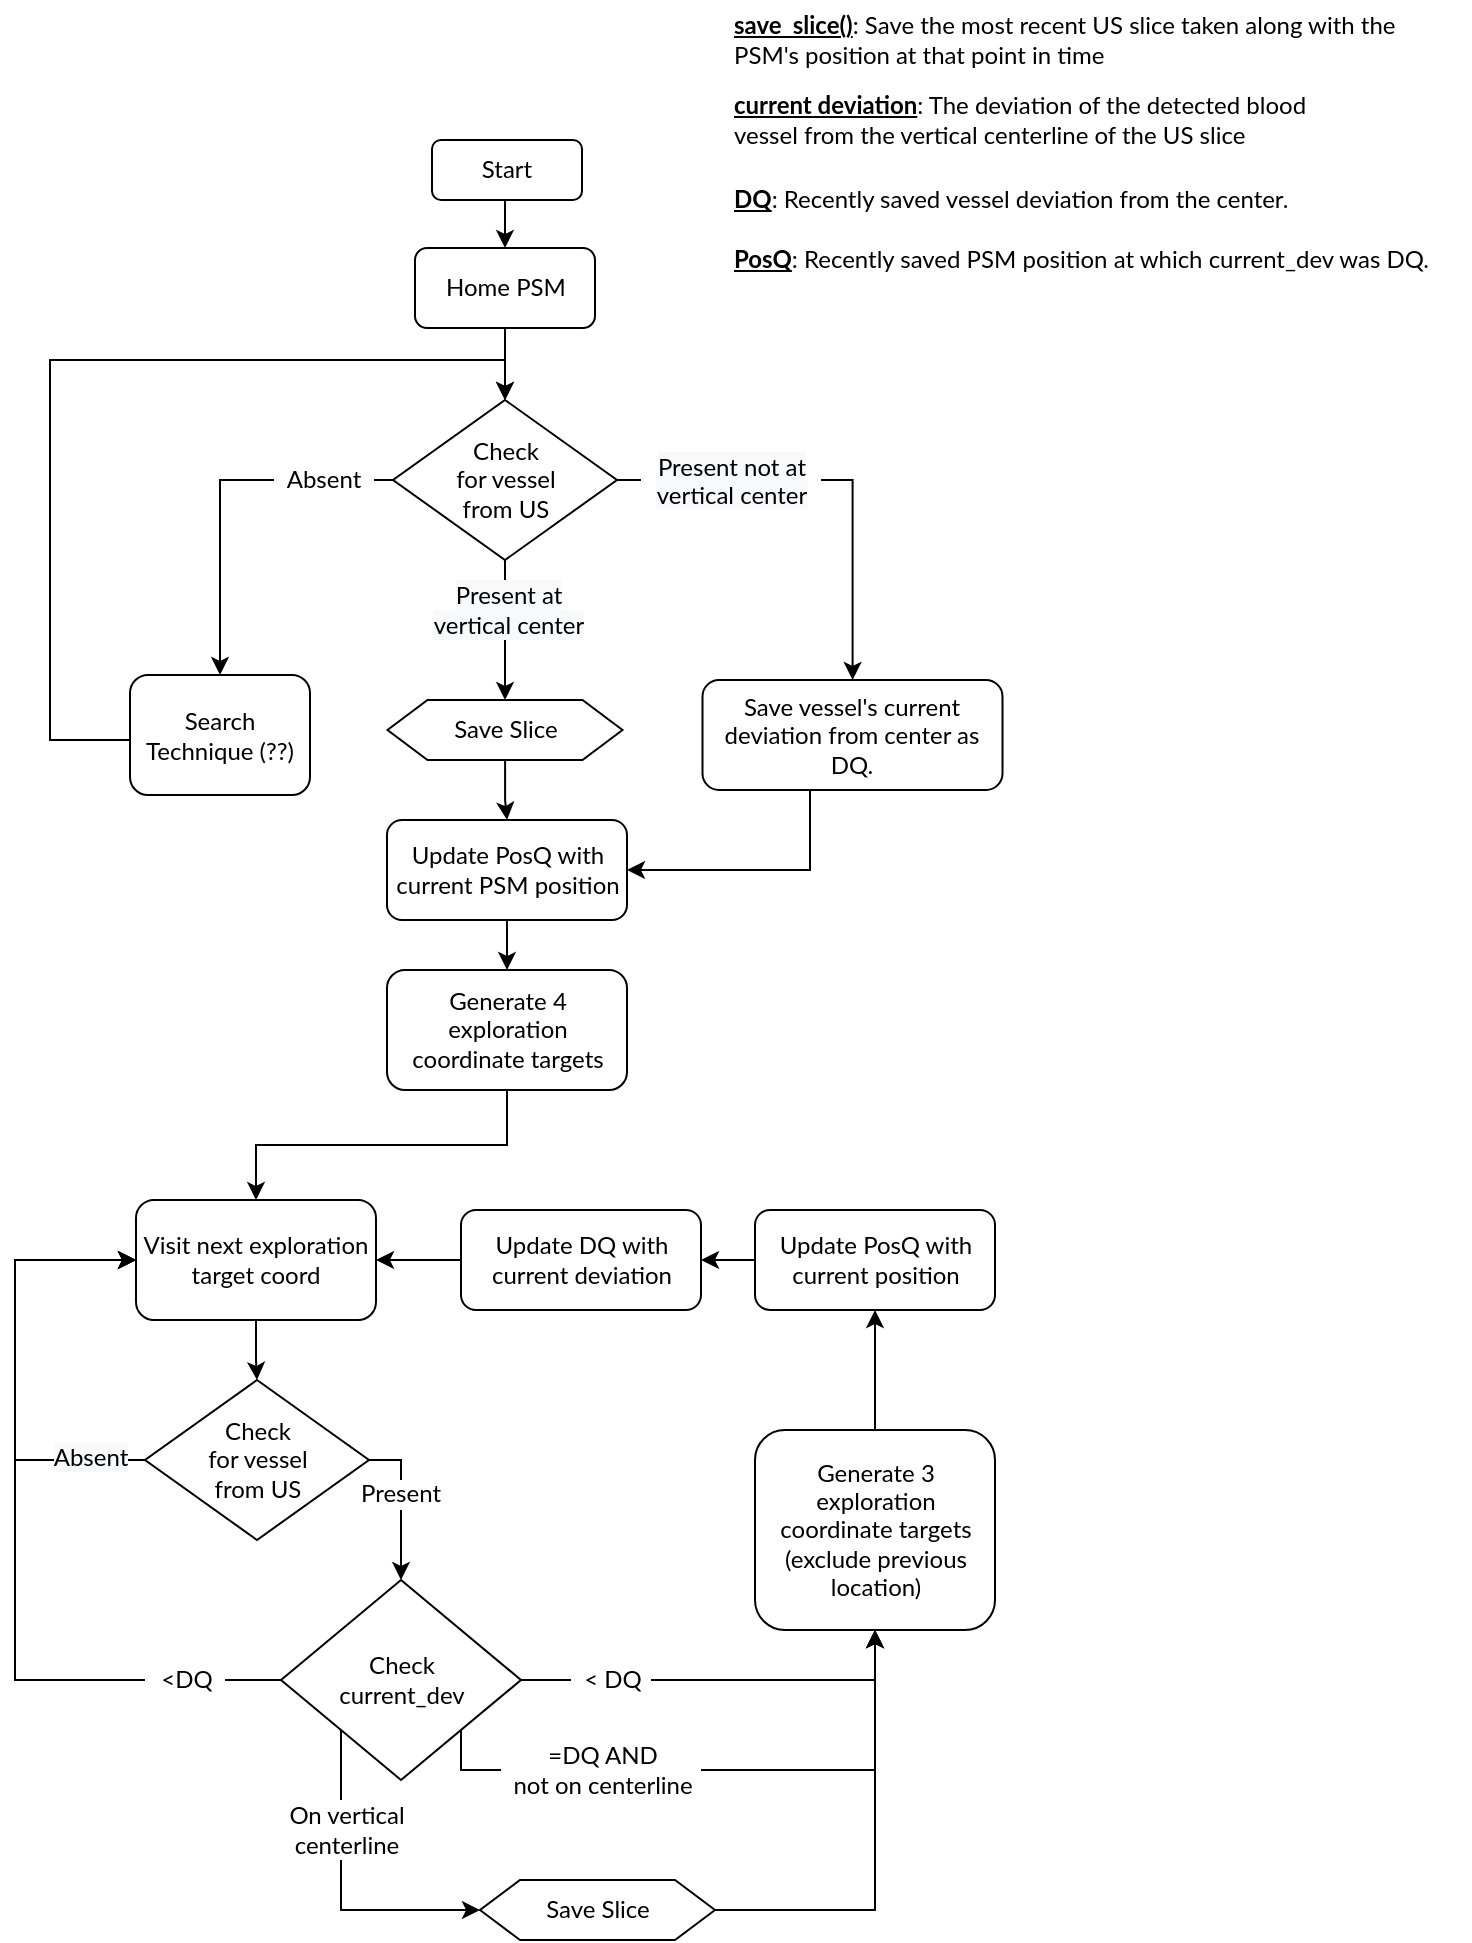 <mxfile version="14.4.2" type="device"><diagram id="7vroLN38pDb3L2cYvyM4" name="Page-1"><mxGraphModel dx="1186" dy="663" grid="1" gridSize="10" guides="1" tooltips="1" connect="1" arrows="1" fold="1" page="1" pageScale="1" pageWidth="850" pageHeight="1100" math="0" shadow="0"><root><mxCell id="0"/><mxCell id="1" parent="0"/><mxCell id="KVfy8TX9yBjTmx2TsnKS-17" style="edgeStyle=orthogonalEdgeStyle;rounded=0;orthogonalLoop=1;jettySize=auto;html=1;exitX=0.5;exitY=1;exitDx=0;exitDy=0;entryX=0.5;entryY=0;entryDx=0;entryDy=0;fontSize=12;fontFamily=Lato;fontSource=https%3A%2F%2Ffonts.googleapis.com%2Fcss%3Ffamily%3DLato;" edge="1" parent="1" source="KVfy8TX9yBjTmx2TsnKS-1" target="KVfy8TX9yBjTmx2TsnKS-2"><mxGeometry relative="1" as="geometry"/></mxCell><mxCell id="KVfy8TX9yBjTmx2TsnKS-1" value="Start" style="rounded=1;whiteSpace=wrap;html=1;fontSize=12;fontFamily=Lato;fontSource=https%3A%2F%2Ffonts.googleapis.com%2Fcss%3Ffamily%3DLato;" vertex="1" parent="1"><mxGeometry x="361" y="140" width="75" height="30" as="geometry"/></mxCell><mxCell id="KVfy8TX9yBjTmx2TsnKS-18" style="edgeStyle=orthogonalEdgeStyle;rounded=0;orthogonalLoop=1;jettySize=auto;html=1;exitX=0.5;exitY=1;exitDx=0;exitDy=0;entryX=0.5;entryY=0;entryDx=0;entryDy=0;fontSize=12;fontFamily=Lato;fontSource=https%3A%2F%2Ffonts.googleapis.com%2Fcss%3Ffamily%3DLato;" edge="1" parent="1" source="KVfy8TX9yBjTmx2TsnKS-2" target="KVfy8TX9yBjTmx2TsnKS-10"><mxGeometry relative="1" as="geometry"/></mxCell><mxCell id="KVfy8TX9yBjTmx2TsnKS-2" value="Home PSM" style="rounded=1;whiteSpace=wrap;html=1;fontSize=12;fontFamily=Lato;fontSource=https%3A%2F%2Ffonts.googleapis.com%2Fcss%3Ffamily%3DLato;" vertex="1" parent="1"><mxGeometry x="352.5" y="194" width="90" height="40" as="geometry"/></mxCell><mxCell id="KVfy8TX9yBjTmx2TsnKS-63" style="edgeStyle=orthogonalEdgeStyle;rounded=0;orthogonalLoop=1;jettySize=auto;html=1;exitX=0.5;exitY=1;exitDx=0;exitDy=0;entryX=0.5;entryY=0;entryDx=0;entryDy=0;fontSize=12;fontFamily=Lato;fontSource=https%3A%2F%2Ffonts.googleapis.com%2Fcss%3Ffamily%3DLato;" edge="1" parent="1" source="KVfy8TX9yBjTmx2TsnKS-3" target="KVfy8TX9yBjTmx2TsnKS-47"><mxGeometry relative="1" as="geometry"/></mxCell><mxCell id="KVfy8TX9yBjTmx2TsnKS-3" value="Generate 4 exploration coordinate targets" style="rounded=1;whiteSpace=wrap;html=1;fontSize=12;fontFamily=Lato;fontSource=https%3A%2F%2Ffonts.googleapis.com%2Fcss%3Ffamily%3DLato;" vertex="1" parent="1"><mxGeometry x="338.5" y="555" width="120" height="60" as="geometry"/></mxCell><mxCell id="KVfy8TX9yBjTmx2TsnKS-93" style="edgeStyle=orthogonalEdgeStyle;rounded=0;orthogonalLoop=1;jettySize=auto;html=1;entryX=0.5;entryY=0;entryDx=0;entryDy=0;fontSize=12;fontFamily=Lato;fontSource=https%3A%2F%2Ffonts.googleapis.com%2Fcss%3Ffamily%3DLato;" edge="1" parent="1" source="KVfy8TX9yBjTmx2TsnKS-4" target="KVfy8TX9yBjTmx2TsnKS-10"><mxGeometry relative="1" as="geometry"><Array as="points"><mxPoint x="170" y="440"/><mxPoint x="170" y="250"/><mxPoint x="398" y="250"/></Array></mxGeometry></mxCell><mxCell id="KVfy8TX9yBjTmx2TsnKS-4" value="Search Technique (??)" style="rounded=1;whiteSpace=wrap;html=1;fontSize=12;fontFamily=Lato;fontSource=https%3A%2F%2Ffonts.googleapis.com%2Fcss%3Ffamily%3DLato;" vertex="1" parent="1"><mxGeometry x="210" y="407.5" width="90" height="60" as="geometry"/></mxCell><mxCell id="KVfy8TX9yBjTmx2TsnKS-85" style="edgeStyle=orthogonalEdgeStyle;rounded=0;orthogonalLoop=1;jettySize=auto;html=1;exitX=0;exitY=0.5;exitDx=0;exitDy=0;entryX=0.5;entryY=0;entryDx=0;entryDy=0;fontSize=12;fontFamily=Lato;fontSource=https%3A%2F%2Ffonts.googleapis.com%2Fcss%3Ffamily%3DLato;" edge="1" parent="1" source="KVfy8TX9yBjTmx2TsnKS-10" target="KVfy8TX9yBjTmx2TsnKS-4"><mxGeometry relative="1" as="geometry"/></mxCell><mxCell id="KVfy8TX9yBjTmx2TsnKS-89" style="edgeStyle=orthogonalEdgeStyle;rounded=0;orthogonalLoop=1;jettySize=auto;html=1;exitX=1;exitY=0.5;exitDx=0;exitDy=0;fontSize=12;fontFamily=Lato;fontSource=https%3A%2F%2Ffonts.googleapis.com%2Fcss%3Ffamily%3DLato;" edge="1" parent="1" source="KVfy8TX9yBjTmx2TsnKS-10" target="KVfy8TX9yBjTmx2TsnKS-22"><mxGeometry relative="1" as="geometry"/></mxCell><mxCell id="KVfy8TX9yBjTmx2TsnKS-91" style="edgeStyle=orthogonalEdgeStyle;rounded=0;orthogonalLoop=1;jettySize=auto;html=1;exitX=0.5;exitY=1;exitDx=0;exitDy=0;entryX=0.5;entryY=0;entryDx=0;entryDy=0;fontSize=12;fontFamily=Lato;fontSource=https%3A%2F%2Ffonts.googleapis.com%2Fcss%3Ffamily%3DLato;" edge="1" parent="1" source="KVfy8TX9yBjTmx2TsnKS-10" target="KVfy8TX9yBjTmx2TsnKS-79"><mxGeometry relative="1" as="geometry"/></mxCell><mxCell id="KVfy8TX9yBjTmx2TsnKS-92" value="&lt;span style=&quot;font-size: 12px ; background-color: rgb(248 , 249 , 250)&quot;&gt;Present at&lt;/span&gt;&lt;br style=&quot;font-size: 12px ; background-color: rgb(248 , 249 , 250)&quot;&gt;&lt;span style=&quot;font-size: 12px ; background-color: rgb(248 , 249 , 250)&quot;&gt;vertical center&lt;/span&gt;" style="edgeLabel;html=1;align=center;verticalAlign=middle;resizable=0;points=[];fontSize=12;fontFamily=Lato;fontSource=https%3A%2F%2Ffonts.googleapis.com%2Fcss%3Ffamily%3DLato;" vertex="1" connectable="0" parent="KVfy8TX9yBjTmx2TsnKS-91"><mxGeometry x="-0.286" y="1" relative="1" as="geometry"><mxPoint as="offset"/></mxGeometry></mxCell><mxCell id="KVfy8TX9yBjTmx2TsnKS-10" value="Check &lt;br style=&quot;font-size: 12px;&quot;&gt;for vessel &lt;br style=&quot;font-size: 12px;&quot;&gt;from US" style="rhombus;whiteSpace=wrap;html=1;fontSize=12;fontFamily=Lato;fontSource=https%3A%2F%2Ffonts.googleapis.com%2Fcss%3Ffamily%3DLato;" vertex="1" parent="1"><mxGeometry x="341.5" y="270" width="112" height="80" as="geometry"/></mxCell><mxCell id="KVfy8TX9yBjTmx2TsnKS-97" style="edgeStyle=orthogonalEdgeStyle;rounded=0;orthogonalLoop=1;jettySize=auto;html=1;entryX=1;entryY=0.5;entryDx=0;entryDy=0;fontSize=12;fontFamily=Lato;fontSource=https%3A%2F%2Ffonts.googleapis.com%2Fcss%3Ffamily%3DLato;" edge="1" parent="1" source="KVfy8TX9yBjTmx2TsnKS-22" target="KVfy8TX9yBjTmx2TsnKS-95"><mxGeometry relative="1" as="geometry"><Array as="points"><mxPoint x="550" y="505"/></Array></mxGeometry></mxCell><mxCell id="KVfy8TX9yBjTmx2TsnKS-22" value="Save vessel's current deviation from center as DQ." style="rounded=1;whiteSpace=wrap;html=1;fontSize=12;fontFamily=Lato;fontSource=https%3A%2F%2Ffonts.googleapis.com%2Fcss%3Ffamily%3DLato;" vertex="1" parent="1"><mxGeometry x="496.25" y="410" width="150" height="55" as="geometry"/></mxCell><mxCell id="KVfy8TX9yBjTmx2TsnKS-46" style="edgeStyle=orthogonalEdgeStyle;rounded=0;orthogonalLoop=1;jettySize=auto;html=1;entryX=0.5;entryY=0;entryDx=0;entryDy=0;fontSize=12;fontFamily=Lato;fontSource=https%3A%2F%2Ffonts.googleapis.com%2Fcss%3Ffamily%3DLato;" edge="1" parent="1" source="KVfy8TX9yBjTmx2TsnKS-47" target="KVfy8TX9yBjTmx2TsnKS-48"><mxGeometry relative="1" as="geometry"/></mxCell><mxCell id="KVfy8TX9yBjTmx2TsnKS-47" value="Visit next exploration target coord" style="rounded=1;whiteSpace=wrap;html=1;fontSize=12;fontFamily=Lato;fontSource=https%3A%2F%2Ffonts.googleapis.com%2Fcss%3Ffamily%3DLato;" vertex="1" parent="1"><mxGeometry x="213" y="670" width="120" height="60" as="geometry"/></mxCell><mxCell id="KVfy8TX9yBjTmx2TsnKS-106" style="edgeStyle=orthogonalEdgeStyle;rounded=0;orthogonalLoop=1;jettySize=auto;html=1;exitX=1;exitY=0.5;exitDx=0;exitDy=0;entryX=0.5;entryY=0;entryDx=0;entryDy=0;fontSize=12;fontFamily=Lato;fontSource=https%3A%2F%2Ffonts.googleapis.com%2Fcss%3Ffamily%3DLato;" edge="1" parent="1" source="KVfy8TX9yBjTmx2TsnKS-48" target="KVfy8TX9yBjTmx2TsnKS-61"><mxGeometry relative="1" as="geometry"><Array as="points"><mxPoint x="345.5" y="800"/></Array></mxGeometry></mxCell><mxCell id="KVfy8TX9yBjTmx2TsnKS-108" value="Present" style="edgeLabel;html=1;align=center;verticalAlign=middle;resizable=0;points=[];fontSize=12;fontFamily=Lato;fontSource=https%3A%2F%2Ffonts.googleapis.com%2Fcss%3Ffamily%3DLato;" vertex="1" connectable="0" parent="KVfy8TX9yBjTmx2TsnKS-106"><mxGeometry x="-0.132" y="-1" relative="1" as="geometry"><mxPoint as="offset"/></mxGeometry></mxCell><mxCell id="KVfy8TX9yBjTmx2TsnKS-109" style="edgeStyle=orthogonalEdgeStyle;rounded=0;orthogonalLoop=1;jettySize=auto;html=1;exitX=0;exitY=0.5;exitDx=0;exitDy=0;entryX=0;entryY=0.5;entryDx=0;entryDy=0;fontSize=12;fontFamily=Lato;fontSource=https%3A%2F%2Ffonts.googleapis.com%2Fcss%3Ffamily%3DLato;" edge="1" parent="1" source="KVfy8TX9yBjTmx2TsnKS-48" target="KVfy8TX9yBjTmx2TsnKS-47"><mxGeometry relative="1" as="geometry"><Array as="points"><mxPoint x="152.5" y="800"/><mxPoint x="152.5" y="700"/></Array></mxGeometry></mxCell><mxCell id="KVfy8TX9yBjTmx2TsnKS-110" value="&lt;span style=&quot;font-size: 12px ; background-color: rgb(248 , 249 , 250)&quot;&gt;Absent&lt;/span&gt;" style="edgeLabel;html=1;align=center;verticalAlign=middle;resizable=0;points=[];fontSize=12;fontFamily=Lato;fontSource=https%3A%2F%2Ffonts.googleapis.com%2Fcss%3Ffamily%3DLato;" vertex="1" connectable="0" parent="KVfy8TX9yBjTmx2TsnKS-109"><mxGeometry x="-0.752" y="-1" relative="1" as="geometry"><mxPoint as="offset"/></mxGeometry></mxCell><mxCell id="KVfy8TX9yBjTmx2TsnKS-48" value="Check &lt;br style=&quot;font-size: 12px;&quot;&gt;for vessel &lt;br style=&quot;font-size: 12px;&quot;&gt;from US" style="rhombus;whiteSpace=wrap;html=1;fontSize=12;fontFamily=Lato;fontSource=https%3A%2F%2Ffonts.googleapis.com%2Fcss%3Ffamily%3DLato;" vertex="1" parent="1"><mxGeometry x="217.5" y="760" width="112" height="80" as="geometry"/></mxCell><mxCell id="KVfy8TX9yBjTmx2TsnKS-68" style="edgeStyle=orthogonalEdgeStyle;rounded=0;orthogonalLoop=1;jettySize=auto;html=1;fontSize=12;fontFamily=Lato;fontSource=https%3A%2F%2Ffonts.googleapis.com%2Fcss%3Ffamily%3DLato;" edge="1" parent="1" source="KVfy8TX9yBjTmx2TsnKS-56" target="KVfy8TX9yBjTmx2TsnKS-47"><mxGeometry relative="1" as="geometry"><Array as="points"><mxPoint x="152.5" y="910"/><mxPoint x="152.5" y="700"/></Array></mxGeometry></mxCell><mxCell id="KVfy8TX9yBjTmx2TsnKS-124" style="edgeStyle=orthogonalEdgeStyle;rounded=0;orthogonalLoop=1;jettySize=auto;html=1;exitX=0.5;exitY=0;exitDx=0;exitDy=0;entryX=0.5;entryY=1;entryDx=0;entryDy=0;fontFamily=Lato;fontSource=https%3A%2F%2Ffonts.googleapis.com%2Fcss%3Ffamily%3DLato;fontSize=12;" edge="1" parent="1" source="KVfy8TX9yBjTmx2TsnKS-58" target="KVfy8TX9yBjTmx2TsnKS-94"><mxGeometry relative="1" as="geometry"/></mxCell><mxCell id="KVfy8TX9yBjTmx2TsnKS-58" value="Generate 3 exploration coordinate targets (exclude previous location)" style="rounded=1;whiteSpace=wrap;html=1;fontSize=12;fontFamily=Lato;fontSource=https%3A%2F%2Ffonts.googleapis.com%2Fcss%3Ffamily%3DLato;" vertex="1" parent="1"><mxGeometry x="522.5" y="785" width="120" height="100" as="geometry"/></mxCell><mxCell id="KVfy8TX9yBjTmx2TsnKS-115" style="edgeStyle=orthogonalEdgeStyle;rounded=0;orthogonalLoop=1;jettySize=auto;html=1;exitX=0;exitY=1;exitDx=0;exitDy=0;entryX=0;entryY=0.5;entryDx=0;entryDy=0;fontSize=12;fontFamily=Lato;fontSource=https%3A%2F%2Ffonts.googleapis.com%2Fcss%3Ffamily%3DLato;" edge="1" parent="1" source="KVfy8TX9yBjTmx2TsnKS-61" target="KVfy8TX9yBjTmx2TsnKS-76"><mxGeometry relative="1" as="geometry"><Array as="points"><mxPoint x="315.5" y="1025"/></Array></mxGeometry></mxCell><mxCell id="KVfy8TX9yBjTmx2TsnKS-116" style="edgeStyle=orthogonalEdgeStyle;rounded=0;orthogonalLoop=1;jettySize=auto;html=1;exitX=0;exitY=0.5;exitDx=0;exitDy=0;entryX=0;entryY=0.5;entryDx=0;entryDy=0;fontSize=12;fontFamily=Lato;fontSource=https%3A%2F%2Ffonts.googleapis.com%2Fcss%3Ffamily%3DLato;" edge="1" parent="1" source="KVfy8TX9yBjTmx2TsnKS-61" target="KVfy8TX9yBjTmx2TsnKS-47"><mxGeometry relative="1" as="geometry"><Array as="points"><mxPoint x="152.5" y="910"/><mxPoint x="152.5" y="700"/></Array></mxGeometry></mxCell><mxCell id="KVfy8TX9yBjTmx2TsnKS-127" style="edgeStyle=orthogonalEdgeStyle;rounded=0;orthogonalLoop=1;jettySize=auto;html=1;exitX=1;exitY=0.5;exitDx=0;exitDy=0;entryX=0.5;entryY=1;entryDx=0;entryDy=0;fontFamily=Lato;fontSource=https%3A%2F%2Ffonts.googleapis.com%2Fcss%3Ffamily%3DLato;fontSize=12;" edge="1" parent="1" source="KVfy8TX9yBjTmx2TsnKS-61" target="KVfy8TX9yBjTmx2TsnKS-58"><mxGeometry relative="1" as="geometry"/></mxCell><mxCell id="KVfy8TX9yBjTmx2TsnKS-128" style="edgeStyle=orthogonalEdgeStyle;rounded=0;orthogonalLoop=1;jettySize=auto;html=1;exitX=1;exitY=1;exitDx=0;exitDy=0;entryX=0.5;entryY=1;entryDx=0;entryDy=0;fontFamily=Lato;fontSource=https%3A%2F%2Ffonts.googleapis.com%2Fcss%3Ffamily%3DLato;fontSize=12;" edge="1" parent="1" source="KVfy8TX9yBjTmx2TsnKS-61" target="KVfy8TX9yBjTmx2TsnKS-58"><mxGeometry relative="1" as="geometry"><Array as="points"><mxPoint x="375.5" y="955"/><mxPoint x="582.5" y="955"/></Array></mxGeometry></mxCell><mxCell id="KVfy8TX9yBjTmx2TsnKS-61" value="Check&lt;br&gt;current_dev" style="rhombus;whiteSpace=wrap;html=1;fontSize=12;fontFamily=Lato;fontSource=https%3A%2F%2Ffonts.googleapis.com%2Fcss%3Ffamily%3DLato;" vertex="1" parent="1"><mxGeometry x="285.5" y="860" width="120" height="100" as="geometry"/></mxCell><mxCell id="KVfy8TX9yBjTmx2TsnKS-74" value="=DQ AND &lt;br style=&quot;font-size: 12px&quot;&gt;not on centerline" style="text;html=1;align=center;verticalAlign=middle;resizable=0;points=[];autosize=1;fillColor=#ffffff;fontSize=12;fontFamily=Lato;fontSource=https%3A%2F%2Ffonts.googleapis.com%2Fcss%3Ffamily%3DLato;" vertex="1" parent="1"><mxGeometry x="395.5" y="940" width="100" height="30" as="geometry"/></mxCell><mxCell id="KVfy8TX9yBjTmx2TsnKS-123" style="edgeStyle=orthogonalEdgeStyle;rounded=0;orthogonalLoop=1;jettySize=auto;html=1;exitX=1;exitY=0.5;exitDx=0;exitDy=0;entryX=0.5;entryY=1;entryDx=0;entryDy=0;fontFamily=Lato;fontSource=https%3A%2F%2Ffonts.googleapis.com%2Fcss%3Ffamily%3DLato;fontSize=12;" edge="1" parent="1" source="KVfy8TX9yBjTmx2TsnKS-76" target="KVfy8TX9yBjTmx2TsnKS-58"><mxGeometry relative="1" as="geometry"/></mxCell><mxCell id="KVfy8TX9yBjTmx2TsnKS-76" value="Save Slice" style="shape=hexagon;perimeter=hexagonPerimeter2;whiteSpace=wrap;html=1;fixedSize=1;fontSize=12;fontFamily=Lato;fontSource=https%3A%2F%2Ffonts.googleapis.com%2Fcss%3Ffamily%3DLato;" vertex="1" parent="1"><mxGeometry x="385" y="1010" width="117.5" height="30" as="geometry"/></mxCell><mxCell id="KVfy8TX9yBjTmx2TsnKS-96" style="edgeStyle=orthogonalEdgeStyle;rounded=0;orthogonalLoop=1;jettySize=auto;html=1;entryX=0.5;entryY=0;entryDx=0;entryDy=0;fontSize=12;fontFamily=Lato;fontSource=https%3A%2F%2Ffonts.googleapis.com%2Fcss%3Ffamily%3DLato;" edge="1" parent="1" source="KVfy8TX9yBjTmx2TsnKS-79" target="KVfy8TX9yBjTmx2TsnKS-95"><mxGeometry relative="1" as="geometry"/></mxCell><mxCell id="KVfy8TX9yBjTmx2TsnKS-79" value="Save Slice" style="shape=hexagon;perimeter=hexagonPerimeter2;whiteSpace=wrap;html=1;fixedSize=1;fontSize=12;fontFamily=Lato;fontSource=https%3A%2F%2Ffonts.googleapis.com%2Fcss%3Ffamily%3DLato;" vertex="1" parent="1"><mxGeometry x="338.75" y="420" width="117.5" height="30" as="geometry"/></mxCell><mxCell id="KVfy8TX9yBjTmx2TsnKS-125" style="edgeStyle=orthogonalEdgeStyle;rounded=0;orthogonalLoop=1;jettySize=auto;html=1;entryX=1;entryY=0.5;entryDx=0;entryDy=0;fontFamily=Lato;fontSource=https%3A%2F%2Ffonts.googleapis.com%2Fcss%3Ffamily%3DLato;fontSize=12;" edge="1" parent="1" source="KVfy8TX9yBjTmx2TsnKS-94" target="KVfy8TX9yBjTmx2TsnKS-118"><mxGeometry relative="1" as="geometry"/></mxCell><mxCell id="KVfy8TX9yBjTmx2TsnKS-94" value="Update PosQ with current position" style="rounded=1;whiteSpace=wrap;html=1;fontSize=12;fontFamily=Lato;fontSource=https%3A%2F%2Ffonts.googleapis.com%2Fcss%3Ffamily%3DLato;" vertex="1" parent="1"><mxGeometry x="522.5" y="675" width="120" height="50" as="geometry"/></mxCell><mxCell id="KVfy8TX9yBjTmx2TsnKS-98" style="edgeStyle=orthogonalEdgeStyle;rounded=0;orthogonalLoop=1;jettySize=auto;html=1;fontSize=12;fontFamily=Lato;fontSource=https%3A%2F%2Ffonts.googleapis.com%2Fcss%3Ffamily%3DLato;" edge="1" parent="1" source="KVfy8TX9yBjTmx2TsnKS-95" target="KVfy8TX9yBjTmx2TsnKS-3"><mxGeometry relative="1" as="geometry"/></mxCell><mxCell id="KVfy8TX9yBjTmx2TsnKS-95" value="Update PosQ with current PSM position" style="rounded=1;whiteSpace=wrap;html=1;fontSize=12;fontFamily=Lato;fontSource=https%3A%2F%2Ffonts.googleapis.com%2Fcss%3Ffamily%3DLato;" vertex="1" parent="1"><mxGeometry x="338.5" y="480" width="120" height="50" as="geometry"/></mxCell><mxCell id="KVfy8TX9yBjTmx2TsnKS-101" value="&lt;b&gt;&lt;u&gt;save_slice()&lt;/u&gt;&lt;/b&gt;: Save the most recent US slice taken along with the PSM's position at that point in time" style="text;html=1;strokeColor=none;fillColor=none;align=left;verticalAlign=middle;whiteSpace=wrap;rounded=0;fontSize=12;fontFamily=Lato;fontSource=https%3A%2F%2Ffonts.googleapis.com%2Fcss%3Ffamily%3DLato;" vertex="1" parent="1"><mxGeometry x="510" y="70" width="340" height="40" as="geometry"/></mxCell><mxCell id="KVfy8TX9yBjTmx2TsnKS-104" value="&lt;b&gt;&lt;u&gt;current deviation&lt;/u&gt;&lt;/b&gt;: The deviation of the detected blood vessel from the vertical centerline of the US slice" style="text;html=1;strokeColor=none;fillColor=none;align=left;verticalAlign=middle;whiteSpace=wrap;rounded=0;fontSize=12;fontFamily=Lato;fontSource=https%3A%2F%2Ffonts.googleapis.com%2Fcss%3Ffamily%3DLato;" vertex="1" parent="1"><mxGeometry x="510" y="110" width="319" height="40" as="geometry"/></mxCell><mxCell id="KVfy8TX9yBjTmx2TsnKS-52" value="&amp;lt; DQ" style="text;html=1;align=center;verticalAlign=middle;resizable=0;points=[];autosize=1;fillColor=#FFFFFF;fontSize=12;fontFamily=Lato;fontSource=https%3A%2F%2Ffonts.googleapis.com%2Fcss%3Ffamily%3DLato;" vertex="1" parent="1"><mxGeometry x="430.5" y="900" width="40" height="20" as="geometry"/></mxCell><mxCell id="KVfy8TX9yBjTmx2TsnKS-59" value="On vertical &lt;br style=&quot;font-size: 12px;&quot;&gt;centerline" style="text;html=1;align=center;verticalAlign=middle;resizable=0;points=[];autosize=1;fillColor=#ffffff;fontSize=12;fontFamily=Lato;fontSource=https%3A%2F%2Ffonts.googleapis.com%2Fcss%3Ffamily%3DLato;" vertex="1" parent="1"><mxGeometry x="282.5" y="970" width="70" height="30" as="geometry"/></mxCell><mxCell id="KVfy8TX9yBjTmx2TsnKS-56" value="&amp;lt;DQ" style="text;html=1;align=center;verticalAlign=middle;resizable=0;points=[];autosize=1;fillColor=#ffffff;fontSize=12;fontFamily=Lato;fontSource=https%3A%2F%2Ffonts.googleapis.com%2Fcss%3Ffamily%3DLato;" vertex="1" parent="1"><mxGeometry x="217.5" y="900" width="40" height="20" as="geometry"/></mxCell><mxCell id="KVfy8TX9yBjTmx2TsnKS-126" style="edgeStyle=orthogonalEdgeStyle;rounded=0;orthogonalLoop=1;jettySize=auto;html=1;fontFamily=Lato;fontSource=https%3A%2F%2Ffonts.googleapis.com%2Fcss%3Ffamily%3DLato;fontSize=12;" edge="1" parent="1" source="KVfy8TX9yBjTmx2TsnKS-118" target="KVfy8TX9yBjTmx2TsnKS-47"><mxGeometry relative="1" as="geometry"/></mxCell><mxCell id="KVfy8TX9yBjTmx2TsnKS-118" value="Update DQ with current deviation" style="rounded=1;whiteSpace=wrap;html=1;fontSize=12;fontFamily=Lato;fontSource=https%3A%2F%2Ffonts.googleapis.com%2Fcss%3Ffamily%3DLato;" vertex="1" parent="1"><mxGeometry x="375.5" y="675" width="120" height="50" as="geometry"/></mxCell><mxCell id="KVfy8TX9yBjTmx2TsnKS-120" value="&lt;b&gt;&lt;u&gt;DQ&lt;/u&gt;&lt;/b&gt;: Recently saved vessel deviation from the center." style="text;html=1;strokeColor=none;fillColor=none;align=left;verticalAlign=middle;whiteSpace=wrap;rounded=0;fontSize=12;fontFamily=Lato;fontSource=https%3A%2F%2Ffonts.googleapis.com%2Fcss%3Ffamily%3DLato;" vertex="1" parent="1"><mxGeometry x="510" y="160" width="300" height="20" as="geometry"/></mxCell><mxCell id="KVfy8TX9yBjTmx2TsnKS-121" value="&lt;b&gt;&lt;u&gt;PosQ&lt;/u&gt;&lt;/b&gt;: Recently saved PSM position at which current_dev was DQ." style="text;html=1;strokeColor=none;fillColor=none;align=left;verticalAlign=middle;whiteSpace=wrap;rounded=0;fontSize=12;fontFamily=Lato;fontSource=https%3A%2F%2Ffonts.googleapis.com%2Fcss%3Ffamily%3DLato;" vertex="1" parent="1"><mxGeometry x="510" y="190" width="370" height="20" as="geometry"/></mxCell><mxCell id="KVfy8TX9yBjTmx2TsnKS-129" value="&lt;meta charset=&quot;utf-8&quot;&gt;&lt;span style=&quot;color: rgb(0, 0, 0); font-family: lato; font-size: 12px; font-style: normal; font-weight: 400; letter-spacing: normal; text-indent: 0px; text-transform: none; word-spacing: 0px; background-color: rgb(255, 255, 255); display: inline; float: none;&quot;&gt;Absent&lt;/span&gt;" style="text;whiteSpace=wrap;html=1;fontSize=12;fontFamily=Lato;align=center;fillColor=#ffffff;" vertex="1" parent="1"><mxGeometry x="282" y="295.5" width="50" height="25" as="geometry"/></mxCell><mxCell id="KVfy8TX9yBjTmx2TsnKS-130" value="&lt;meta charset=&quot;utf-8&quot;&gt;&lt;span style=&quot;color: rgb(0, 0, 0); font-family: lato; font-size: 12px; font-style: normal; font-weight: 400; letter-spacing: normal; text-indent: 0px; text-transform: none; word-spacing: 0px; background-color: rgb(248, 249, 250);&quot;&gt;Present not at&lt;/span&gt;&lt;br style=&quot;color: rgb(0, 0, 0); font-family: lato; font-size: 12px; font-style: normal; font-weight: 400; letter-spacing: normal; text-indent: 0px; text-transform: none; word-spacing: 0px; background-color: rgb(248, 249, 250);&quot;&gt;&lt;span style=&quot;color: rgb(0, 0, 0); font-family: lato; font-size: 12px; font-style: normal; font-weight: 400; letter-spacing: normal; text-indent: 0px; text-transform: none; word-spacing: 0px; background-color: rgb(248, 249, 250);&quot;&gt;vertical center&lt;/span&gt;" style="text;whiteSpace=wrap;html=1;fontSize=12;fontFamily=Lato;align=center;fillColor=#ffffff;" vertex="1" parent="1"><mxGeometry x="465.5" y="290" width="90" height="40" as="geometry"/></mxCell></root></mxGraphModel></diagram></mxfile>